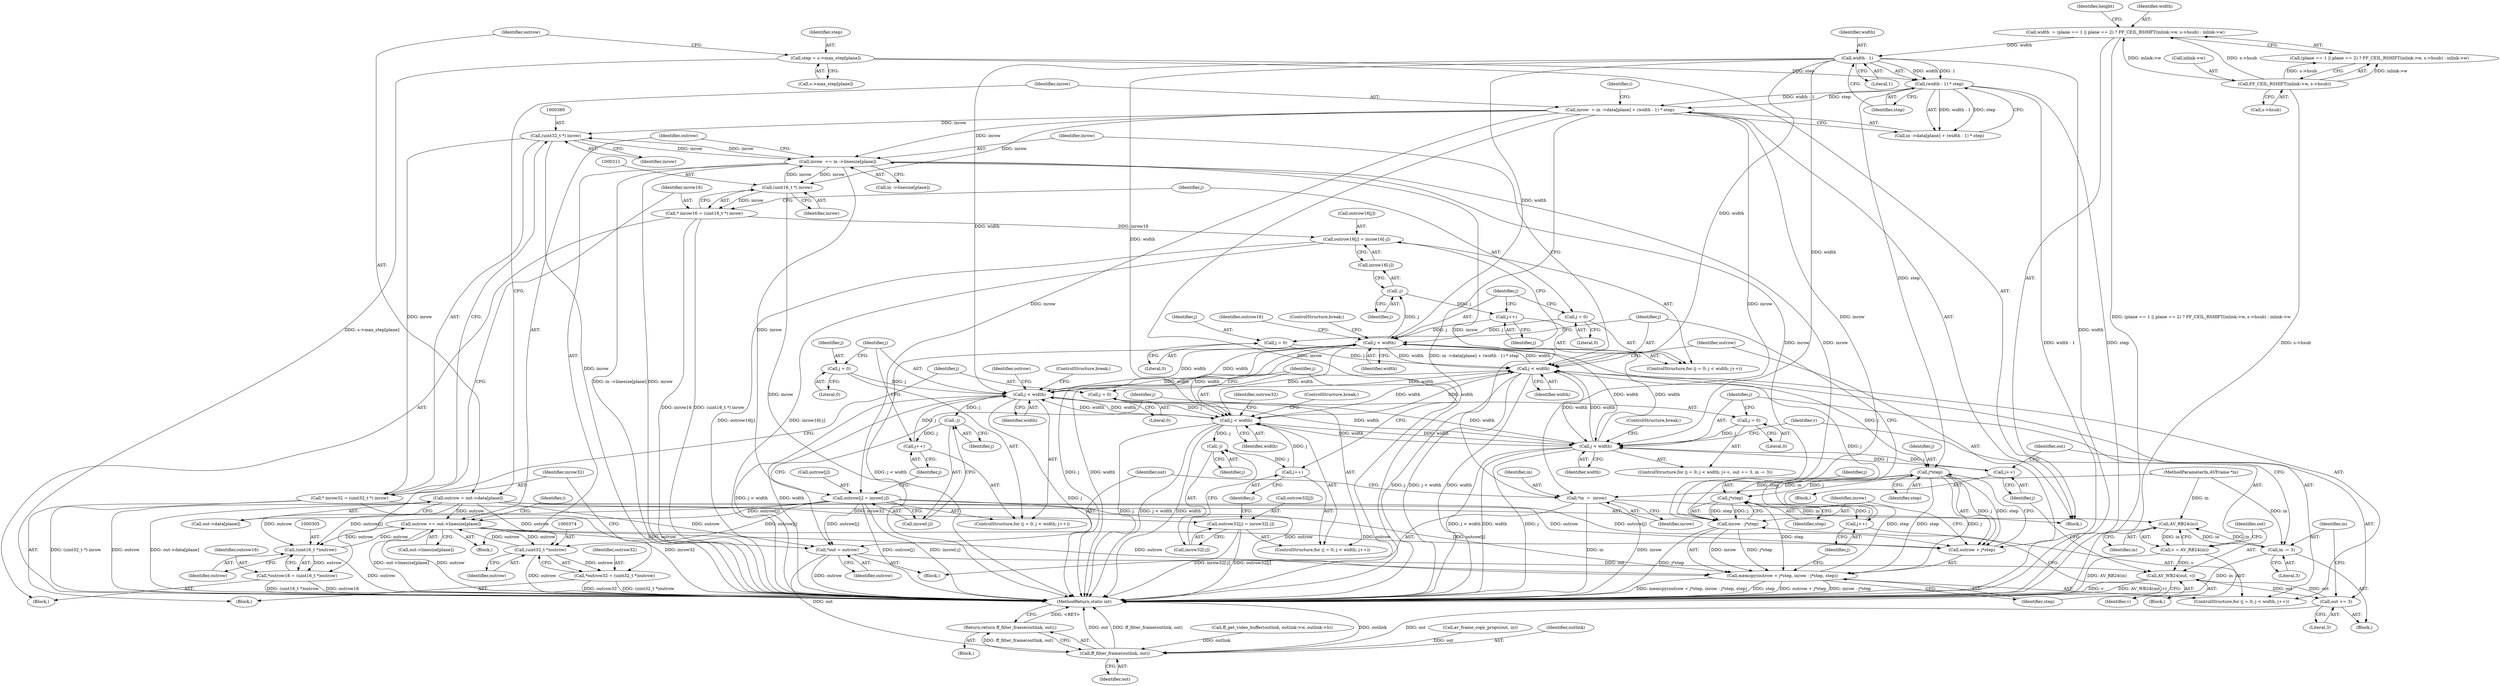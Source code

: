 digraph "0_FFmpeg_e43a0a232dbf6d3c161823c2e07c52e76227a1bc_4@pointer" {
"1000379" [label="(Call,(uint32_t *) inrow)"];
"1000254" [label="(Call,inrow  = in ->data[plane] + (width - 1) * step)"];
"1000262" [label="(Call,(width - 1) * step)"];
"1000263" [label="(Call,width - 1)"];
"1000199" [label="(Call,width  = (plane == 1 || plane == 2) ? FF_CEIL_RSHIFT(inlink->w, s->hsub) : inlink->w)"];
"1000209" [label="(Call,FF_CEIL_RSHIFT(inlink->w, s->hsub))"];
"1000240" [label="(Call,step = s->max_step[plane])"];
"1000422" [label="(Call,inrow  += in ->linesize[plane])"];
"1000310" [label="(Call,(uint16_t *) inrow)"];
"1000416" [label="(Call,inrow - j*step)"];
"1000418" [label="(Call,j*step)"];
"1000413" [label="(Call,j*step)"];
"1000405" [label="(Call,j < width)"];
"1000408" [label="(Call,j++)"];
"1000402" [label="(Call,j = 0)"];
"1000285" [label="(Call,j < width)"];
"1000288" [label="(Call,j++)"];
"1000296" [label="(Call,-j)"];
"1000282" [label="(Call,j = 0)"];
"1000317" [label="(Call,j < width)"];
"1000314" [label="(Call,j = 0)"];
"1000320" [label="(Call,j++)"];
"1000328" [label="(Call,-j)"];
"1000386" [label="(Call,j < width)"];
"1000383" [label="(Call,j = 0)"];
"1000389" [label="(Call,j++)"];
"1000397" [label="(Call,-j)"];
"1000345" [label="(Call,j < width)"];
"1000342" [label="(Call,j = 0)"];
"1000349" [label="(Call,j++)"];
"1000410" [label="(Call,memcpy(outrow + j*step, inrow - j*step, step))"];
"1000247" [label="(Call,outrow = out->data[plane])"];
"1000290" [label="(Call,outrow[j] = inrow[-j])"];
"1000429" [label="(Call,outrow += out->linesize[plane])"];
"1000373" [label="(Call,(uint32_t *)outrow)"];
"1000304" [label="(Call,(uint16_t *)outrow)"];
"1000379" [label="(Call,(uint32_t *) inrow)"];
"1000377" [label="(Call,* inrow32 = (uint32_t *) inrow)"];
"1000391" [label="(Call,outrow32[j] = inrow32[-j])"];
"1000302" [label="(Call,*outrow16 = (uint16_t *)outrow)"];
"1000338" [label="(Call,*out = outrow)"];
"1000364" [label="(Call,AV_WB24(out, v))"];
"1000352" [label="(Call,out += 3)"];
"1000440" [label="(Call,ff_filter_frame(outlink, out))"];
"1000439" [label="(Return,return ff_filter_frame(outlink, out);)"];
"1000371" [label="(Call,*outrow32 = (uint32_t *)outrow)"];
"1000411" [label="(Call,outrow + j*step)"];
"1000308" [label="(Call,* inrow16 = (uint16_t *) inrow)"];
"1000322" [label="(Call,outrow16[j] = inrow16[-j])"];
"1000334" [label="(Call,*in  =  inrow)"];
"1000362" [label="(Call,AV_RB24(in))"];
"1000355" [label="(Call,in -= 3)"];
"1000360" [label="(Call,v = AV_RB24(in))"];
"1000423" [label="(Identifier,inrow)"];
"1000263" [label="(Call,width - 1)"];
"1000249" [label="(Call,out->data[plane])"];
"1000357" [label="(Literal,3)"];
"1000422" [label="(Call,inrow  += in ->linesize[plane])"];
"1000371" [label="(Call,*outrow32 = (uint32_t *)outrow)"];
"1000393" [label="(Identifier,outrow32)"];
"1000384" [label="(Identifier,j)"];
"1000378" [label="(Identifier,inrow32)"];
"1000392" [label="(Call,outrow32[j])"];
"1000320" [label="(Call,j++)"];
"1000303" [label="(Identifier,outrow16)"];
"1000213" [label="(Call,s->hsub)"];
"1000199" [label="(Call,width  = (plane == 1 || plane == 2) ? FF_CEIL_RSHIFT(inlink->w, s->hsub) : inlink->w)"];
"1000406" [label="(Identifier,j)"];
"1000360" [label="(Call,v = AV_RB24(in))"];
"1000266" [label="(Identifier,step)"];
"1000297" [label="(Identifier,j)"];
"1000291" [label="(Call,outrow[j])"];
"1000292" [label="(Identifier,outrow)"];
"1000377" [label="(Call,* inrow32 = (uint32_t *) inrow)"];
"1000275" [label="(Identifier,i)"];
"1000281" [label="(ControlStructure,for (j = 0; j < width; j++))"];
"1000254" [label="(Call,inrow  = in ->data[plane] + (width - 1) * step)"];
"1000407" [label="(Identifier,width)"];
"1000345" [label="(Call,j < width)"];
"1000304" [label="(Call,(uint16_t *)outrow)"];
"1000391" [label="(Call,outrow32[j] = inrow32[-j])"];
"1000439" [label="(Return,return ff_filter_frame(outlink, out);)"];
"1000134" [label="(Call,ff_get_video_buffer(outlink, outlink->w, outlink->h))"];
"1000390" [label="(Identifier,j)"];
"1000440" [label="(Call,ff_filter_frame(outlink, out))"];
"1000282" [label="(Call,j = 0)"];
"1000312" [label="(Identifier,inrow)"];
"1000398" [label="(Identifier,j)"];
"1000410" [label="(Call,memcpy(outrow + j*step, inrow - j*step, step))"];
"1000419" [label="(Identifier,j)"];
"1000366" [label="(Identifier,v)"];
"1000349" [label="(Call,j++)"];
"1000344" [label="(Literal,0)"];
"1000369" [label="(Block,)"];
"1000356" [label="(Identifier,in)"];
"1000306" [label="(Identifier,outrow)"];
"1000361" [label="(Identifier,v)"];
"1000300" [label="(Block,)"];
"1000382" [label="(ControlStructure,for (j = 0; j < width; j++))"];
"1000430" [label="(Identifier,outrow)"];
"1000104" [label="(Block,)"];
"1000340" [label="(Identifier,outrow)"];
"1000288" [label="(Call,j++)"];
"1000373" [label="(Call,(uint32_t *)outrow)"];
"1000294" [label="(Call,inrow[-j])"];
"1000328" [label="(Call,-j)"];
"1000286" [label="(Identifier,j)"];
"1000339" [label="(Identifier,out)"];
"1000418" [label="(Call,j*step)"];
"1000309" [label="(Identifier,inrow16)"];
"1000283" [label="(Identifier,j)"];
"1000367" [label="(ControlStructure,break;)"];
"1000364" [label="(Call,AV_WB24(out, v))"];
"1000290" [label="(Call,outrow[j] = inrow[-j])"];
"1000329" [label="(Identifier,j)"];
"1000318" [label="(Identifier,j)"];
"1000412" [label="(Identifier,outrow)"];
"1000417" [label="(Identifier,inrow)"];
"1000363" [label="(Identifier,in)"];
"1000323" [label="(Call,outrow16[j])"];
"1000350" [label="(Identifier,j)"];
"1000381" [label="(Identifier,inrow)"];
"1000411" [label="(Call,outrow + j*step)"];
"1000385" [label="(Literal,0)"];
"1000346" [label="(Identifier,j)"];
"1000399" [label="(ControlStructure,break;)"];
"1000284" [label="(Literal,0)"];
"1000343" [label="(Identifier,j)"];
"1000375" [label="(Identifier,outrow)"];
"1000313" [label="(ControlStructure,for (j = 0; j < width; j++))"];
"1000287" [label="(Identifier,width)"];
"1000362" [label="(Call,AV_RB24(in))"];
"1000221" [label="(Identifier,height)"];
"1000332" [label="(Block,)"];
"1000421" [label="(Identifier,step)"];
"1000298" [label="(ControlStructure,break;)"];
"1000342" [label="(Call,j = 0)"];
"1000387" [label="(Identifier,j)"];
"1000240" [label="(Call,step = s->max_step[plane])"];
"1000354" [label="(Literal,3)"];
"1000324" [label="(Identifier,outrow16)"];
"1000403" [label="(Identifier,j)"];
"1000401" [label="(ControlStructure,for (j = 0; j < width; j++))"];
"1000103" [label="(MethodParameterIn,AVFrame *in)"];
"1000352" [label="(Call,out += 3)"];
"1000302" [label="(Call,*outrow16 = (uint16_t *)outrow)"];
"1000424" [label="(Call,in ->linesize[plane])"];
"1000413" [label="(Call,j*step)"];
"1000201" [label="(Call,(plane == 1 || plane == 2) ? FF_CEIL_RSHIFT(inlink->w, s->hsub) : inlink->w)"];
"1000315" [label="(Identifier,j)"];
"1000317" [label="(Call,j < width)"];
"1000395" [label="(Call,inrow32[-j])"];
"1000247" [label="(Call,outrow = out->data[plane])"];
"1000256" [label="(Call,in ->data[plane] + (width - 1) * step)"];
"1000209" [label="(Call,FF_CEIL_RSHIFT(inlink->w, s->hsub))"];
"1000296" [label="(Call,-j)"];
"1000358" [label="(Block,)"];
"1000200" [label="(Identifier,width)"];
"1000314" [label="(Call,j = 0)"];
"1000264" [label="(Identifier,width)"];
"1000330" [label="(ControlStructure,break;)"];
"1000338" [label="(Call,*out = outrow)"];
"1000348" [label="(Block,)"];
"1000322" [label="(Call,outrow16[j] = inrow16[-j])"];
"1000443" [label="(MethodReturn,static int)"];
"1000310" [label="(Call,(uint16_t *) inrow)"];
"1000429" [label="(Call,outrow += out->linesize[plane])"];
"1000431" [label="(Call,out->linesize[plane])"];
"1000409" [label="(Identifier,j)"];
"1000351" [label="(Block,)"];
"1000388" [label="(Identifier,width)"];
"1000248" [label="(Identifier,outrow)"];
"1000197" [label="(Block,)"];
"1000269" [label="(Identifier,i)"];
"1000397" [label="(Call,-j)"];
"1000326" [label="(Call,inrow16[-j])"];
"1000386" [label="(Call,j < width)"];
"1000265" [label="(Literal,1)"];
"1000365" [label="(Identifier,out)"];
"1000415" [label="(Identifier,step)"];
"1000416" [label="(Call,inrow - j*step)"];
"1000402" [label="(Call,j = 0)"];
"1000334" [label="(Call,*in  =  inrow)"];
"1000242" [label="(Call,s->max_step[plane])"];
"1000383" [label="(Call,j = 0)"];
"1000262" [label="(Call,(width - 1) * step)"];
"1000210" [label="(Call,inlink->w)"];
"1000389" [label="(Call,j++)"];
"1000289" [label="(Identifier,j)"];
"1000372" [label="(Identifier,outrow32)"];
"1000404" [label="(Literal,0)"];
"1000341" [label="(ControlStructure,for (j = 0; j < width; j++, out += 3, in -= 3))"];
"1000241" [label="(Identifier,step)"];
"1000308" [label="(Call,* inrow16 = (uint16_t *) inrow)"];
"1000408" [label="(Call,j++)"];
"1000347" [label="(Identifier,width)"];
"1000442" [label="(Identifier,out)"];
"1000335" [label="(Identifier,in)"];
"1000379" [label="(Call,(uint32_t *) inrow)"];
"1000355" [label="(Call,in -= 3)"];
"1000285" [label="(Call,j < width)"];
"1000414" [label="(Identifier,j)"];
"1000319" [label="(Identifier,width)"];
"1000316" [label="(Literal,0)"];
"1000321" [label="(Identifier,j)"];
"1000152" [label="(Call,av_frame_copy_props(out, in))"];
"1000353" [label="(Identifier,out)"];
"1000336" [label="(Identifier,inrow)"];
"1000276" [label="(Block,)"];
"1000420" [label="(Identifier,step)"];
"1000441" [label="(Identifier,outlink)"];
"1000255" [label="(Identifier,inrow)"];
"1000405" [label="(Call,j < width)"];
"1000379" -> "1000377"  [label="AST: "];
"1000379" -> "1000381"  [label="CFG: "];
"1000380" -> "1000379"  [label="AST: "];
"1000381" -> "1000379"  [label="AST: "];
"1000377" -> "1000379"  [label="CFG: "];
"1000379" -> "1000443"  [label="DDG: inrow"];
"1000379" -> "1000377"  [label="DDG: inrow"];
"1000254" -> "1000379"  [label="DDG: inrow"];
"1000422" -> "1000379"  [label="DDG: inrow"];
"1000379" -> "1000422"  [label="DDG: inrow"];
"1000254" -> "1000197"  [label="AST: "];
"1000254" -> "1000256"  [label="CFG: "];
"1000255" -> "1000254"  [label="AST: "];
"1000256" -> "1000254"  [label="AST: "];
"1000269" -> "1000254"  [label="CFG: "];
"1000254" -> "1000443"  [label="DDG: inrow"];
"1000254" -> "1000443"  [label="DDG: in ->data[plane] + (width - 1) * step"];
"1000262" -> "1000254"  [label="DDG: width - 1"];
"1000262" -> "1000254"  [label="DDG: step"];
"1000254" -> "1000290"  [label="DDG: inrow"];
"1000254" -> "1000310"  [label="DDG: inrow"];
"1000254" -> "1000334"  [label="DDG: inrow"];
"1000254" -> "1000416"  [label="DDG: inrow"];
"1000254" -> "1000422"  [label="DDG: inrow"];
"1000262" -> "1000256"  [label="AST: "];
"1000262" -> "1000266"  [label="CFG: "];
"1000263" -> "1000262"  [label="AST: "];
"1000266" -> "1000262"  [label="AST: "];
"1000256" -> "1000262"  [label="CFG: "];
"1000262" -> "1000443"  [label="DDG: width - 1"];
"1000262" -> "1000443"  [label="DDG: step"];
"1000262" -> "1000256"  [label="DDG: width - 1"];
"1000262" -> "1000256"  [label="DDG: step"];
"1000263" -> "1000262"  [label="DDG: width"];
"1000263" -> "1000262"  [label="DDG: 1"];
"1000240" -> "1000262"  [label="DDG: step"];
"1000262" -> "1000413"  [label="DDG: step"];
"1000263" -> "1000265"  [label="CFG: "];
"1000264" -> "1000263"  [label="AST: "];
"1000265" -> "1000263"  [label="AST: "];
"1000266" -> "1000263"  [label="CFG: "];
"1000263" -> "1000443"  [label="DDG: width"];
"1000199" -> "1000263"  [label="DDG: width"];
"1000263" -> "1000285"  [label="DDG: width"];
"1000263" -> "1000317"  [label="DDG: width"];
"1000263" -> "1000345"  [label="DDG: width"];
"1000263" -> "1000386"  [label="DDG: width"];
"1000263" -> "1000405"  [label="DDG: width"];
"1000199" -> "1000197"  [label="AST: "];
"1000199" -> "1000201"  [label="CFG: "];
"1000200" -> "1000199"  [label="AST: "];
"1000201" -> "1000199"  [label="AST: "];
"1000221" -> "1000199"  [label="CFG: "];
"1000199" -> "1000443"  [label="DDG: (plane == 1 || plane == 2) ? FF_CEIL_RSHIFT(inlink->w, s->hsub) : inlink->w"];
"1000209" -> "1000199"  [label="DDG: inlink->w"];
"1000209" -> "1000199"  [label="DDG: s->hsub"];
"1000209" -> "1000201"  [label="AST: "];
"1000209" -> "1000213"  [label="CFG: "];
"1000210" -> "1000209"  [label="AST: "];
"1000213" -> "1000209"  [label="AST: "];
"1000201" -> "1000209"  [label="CFG: "];
"1000209" -> "1000443"  [label="DDG: s->hsub"];
"1000209" -> "1000201"  [label="DDG: inlink->w"];
"1000209" -> "1000201"  [label="DDG: s->hsub"];
"1000240" -> "1000197"  [label="AST: "];
"1000240" -> "1000242"  [label="CFG: "];
"1000241" -> "1000240"  [label="AST: "];
"1000242" -> "1000240"  [label="AST: "];
"1000248" -> "1000240"  [label="CFG: "];
"1000240" -> "1000443"  [label="DDG: s->max_step[plane]"];
"1000422" -> "1000276"  [label="AST: "];
"1000422" -> "1000424"  [label="CFG: "];
"1000423" -> "1000422"  [label="AST: "];
"1000424" -> "1000422"  [label="AST: "];
"1000430" -> "1000422"  [label="CFG: "];
"1000422" -> "1000443"  [label="DDG: inrow"];
"1000422" -> "1000443"  [label="DDG: in ->linesize[plane]"];
"1000422" -> "1000290"  [label="DDG: inrow"];
"1000422" -> "1000310"  [label="DDG: inrow"];
"1000422" -> "1000334"  [label="DDG: inrow"];
"1000422" -> "1000416"  [label="DDG: inrow"];
"1000310" -> "1000422"  [label="DDG: inrow"];
"1000416" -> "1000422"  [label="DDG: inrow"];
"1000310" -> "1000308"  [label="AST: "];
"1000310" -> "1000312"  [label="CFG: "];
"1000311" -> "1000310"  [label="AST: "];
"1000312" -> "1000310"  [label="AST: "];
"1000308" -> "1000310"  [label="CFG: "];
"1000310" -> "1000443"  [label="DDG: inrow"];
"1000310" -> "1000308"  [label="DDG: inrow"];
"1000416" -> "1000410"  [label="AST: "];
"1000416" -> "1000418"  [label="CFG: "];
"1000417" -> "1000416"  [label="AST: "];
"1000418" -> "1000416"  [label="AST: "];
"1000421" -> "1000416"  [label="CFG: "];
"1000416" -> "1000443"  [label="DDG: j*step"];
"1000416" -> "1000410"  [label="DDG: inrow"];
"1000416" -> "1000410"  [label="DDG: j*step"];
"1000418" -> "1000416"  [label="DDG: j"];
"1000418" -> "1000416"  [label="DDG: step"];
"1000418" -> "1000420"  [label="CFG: "];
"1000419" -> "1000418"  [label="AST: "];
"1000420" -> "1000418"  [label="AST: "];
"1000418" -> "1000408"  [label="DDG: j"];
"1000413" -> "1000418"  [label="DDG: j"];
"1000413" -> "1000418"  [label="DDG: step"];
"1000418" -> "1000410"  [label="DDG: step"];
"1000413" -> "1000411"  [label="AST: "];
"1000413" -> "1000415"  [label="CFG: "];
"1000414" -> "1000413"  [label="AST: "];
"1000415" -> "1000413"  [label="AST: "];
"1000411" -> "1000413"  [label="CFG: "];
"1000413" -> "1000410"  [label="DDG: j"];
"1000413" -> "1000410"  [label="DDG: step"];
"1000413" -> "1000411"  [label="DDG: j"];
"1000413" -> "1000411"  [label="DDG: step"];
"1000405" -> "1000413"  [label="DDG: j"];
"1000410" -> "1000413"  [label="DDG: step"];
"1000405" -> "1000401"  [label="AST: "];
"1000405" -> "1000407"  [label="CFG: "];
"1000406" -> "1000405"  [label="AST: "];
"1000407" -> "1000405"  [label="AST: "];
"1000412" -> "1000405"  [label="CFG: "];
"1000423" -> "1000405"  [label="CFG: "];
"1000405" -> "1000443"  [label="DDG: j < width"];
"1000405" -> "1000443"  [label="DDG: width"];
"1000405" -> "1000443"  [label="DDG: j"];
"1000405" -> "1000285"  [label="DDG: width"];
"1000405" -> "1000317"  [label="DDG: width"];
"1000405" -> "1000345"  [label="DDG: width"];
"1000405" -> "1000386"  [label="DDG: width"];
"1000408" -> "1000405"  [label="DDG: j"];
"1000402" -> "1000405"  [label="DDG: j"];
"1000285" -> "1000405"  [label="DDG: width"];
"1000317" -> "1000405"  [label="DDG: width"];
"1000386" -> "1000405"  [label="DDG: width"];
"1000345" -> "1000405"  [label="DDG: width"];
"1000408" -> "1000401"  [label="AST: "];
"1000408" -> "1000409"  [label="CFG: "];
"1000409" -> "1000408"  [label="AST: "];
"1000406" -> "1000408"  [label="CFG: "];
"1000402" -> "1000401"  [label="AST: "];
"1000402" -> "1000404"  [label="CFG: "];
"1000403" -> "1000402"  [label="AST: "];
"1000404" -> "1000402"  [label="AST: "];
"1000406" -> "1000402"  [label="CFG: "];
"1000285" -> "1000281"  [label="AST: "];
"1000285" -> "1000287"  [label="CFG: "];
"1000286" -> "1000285"  [label="AST: "];
"1000287" -> "1000285"  [label="AST: "];
"1000292" -> "1000285"  [label="CFG: "];
"1000298" -> "1000285"  [label="CFG: "];
"1000285" -> "1000443"  [label="DDG: j"];
"1000285" -> "1000443"  [label="DDG: j < width"];
"1000285" -> "1000443"  [label="DDG: width"];
"1000288" -> "1000285"  [label="DDG: j"];
"1000282" -> "1000285"  [label="DDG: j"];
"1000317" -> "1000285"  [label="DDG: width"];
"1000386" -> "1000285"  [label="DDG: width"];
"1000345" -> "1000285"  [label="DDG: width"];
"1000285" -> "1000296"  [label="DDG: j"];
"1000285" -> "1000317"  [label="DDG: width"];
"1000285" -> "1000345"  [label="DDG: width"];
"1000285" -> "1000386"  [label="DDG: width"];
"1000288" -> "1000281"  [label="AST: "];
"1000288" -> "1000289"  [label="CFG: "];
"1000289" -> "1000288"  [label="AST: "];
"1000286" -> "1000288"  [label="CFG: "];
"1000296" -> "1000288"  [label="DDG: j"];
"1000296" -> "1000294"  [label="AST: "];
"1000296" -> "1000297"  [label="CFG: "];
"1000297" -> "1000296"  [label="AST: "];
"1000294" -> "1000296"  [label="CFG: "];
"1000282" -> "1000281"  [label="AST: "];
"1000282" -> "1000284"  [label="CFG: "];
"1000283" -> "1000282"  [label="AST: "];
"1000284" -> "1000282"  [label="AST: "];
"1000286" -> "1000282"  [label="CFG: "];
"1000317" -> "1000313"  [label="AST: "];
"1000317" -> "1000319"  [label="CFG: "];
"1000318" -> "1000317"  [label="AST: "];
"1000319" -> "1000317"  [label="AST: "];
"1000324" -> "1000317"  [label="CFG: "];
"1000330" -> "1000317"  [label="CFG: "];
"1000317" -> "1000443"  [label="DDG: j"];
"1000317" -> "1000443"  [label="DDG: width"];
"1000317" -> "1000443"  [label="DDG: j < width"];
"1000314" -> "1000317"  [label="DDG: j"];
"1000320" -> "1000317"  [label="DDG: j"];
"1000386" -> "1000317"  [label="DDG: width"];
"1000345" -> "1000317"  [label="DDG: width"];
"1000317" -> "1000328"  [label="DDG: j"];
"1000317" -> "1000345"  [label="DDG: width"];
"1000317" -> "1000386"  [label="DDG: width"];
"1000314" -> "1000313"  [label="AST: "];
"1000314" -> "1000316"  [label="CFG: "];
"1000315" -> "1000314"  [label="AST: "];
"1000316" -> "1000314"  [label="AST: "];
"1000318" -> "1000314"  [label="CFG: "];
"1000320" -> "1000313"  [label="AST: "];
"1000320" -> "1000321"  [label="CFG: "];
"1000321" -> "1000320"  [label="AST: "];
"1000318" -> "1000320"  [label="CFG: "];
"1000328" -> "1000320"  [label="DDG: j"];
"1000328" -> "1000326"  [label="AST: "];
"1000328" -> "1000329"  [label="CFG: "];
"1000329" -> "1000328"  [label="AST: "];
"1000326" -> "1000328"  [label="CFG: "];
"1000386" -> "1000382"  [label="AST: "];
"1000386" -> "1000388"  [label="CFG: "];
"1000387" -> "1000386"  [label="AST: "];
"1000388" -> "1000386"  [label="AST: "];
"1000393" -> "1000386"  [label="CFG: "];
"1000399" -> "1000386"  [label="CFG: "];
"1000386" -> "1000443"  [label="DDG: width"];
"1000386" -> "1000443"  [label="DDG: j"];
"1000386" -> "1000443"  [label="DDG: j < width"];
"1000386" -> "1000345"  [label="DDG: width"];
"1000383" -> "1000386"  [label="DDG: j"];
"1000389" -> "1000386"  [label="DDG: j"];
"1000345" -> "1000386"  [label="DDG: width"];
"1000386" -> "1000397"  [label="DDG: j"];
"1000383" -> "1000382"  [label="AST: "];
"1000383" -> "1000385"  [label="CFG: "];
"1000384" -> "1000383"  [label="AST: "];
"1000385" -> "1000383"  [label="AST: "];
"1000387" -> "1000383"  [label="CFG: "];
"1000389" -> "1000382"  [label="AST: "];
"1000389" -> "1000390"  [label="CFG: "];
"1000390" -> "1000389"  [label="AST: "];
"1000387" -> "1000389"  [label="CFG: "];
"1000397" -> "1000389"  [label="DDG: j"];
"1000397" -> "1000395"  [label="AST: "];
"1000397" -> "1000398"  [label="CFG: "];
"1000398" -> "1000397"  [label="AST: "];
"1000395" -> "1000397"  [label="CFG: "];
"1000345" -> "1000341"  [label="AST: "];
"1000345" -> "1000347"  [label="CFG: "];
"1000346" -> "1000345"  [label="AST: "];
"1000347" -> "1000345"  [label="AST: "];
"1000361" -> "1000345"  [label="CFG: "];
"1000367" -> "1000345"  [label="CFG: "];
"1000345" -> "1000443"  [label="DDG: width"];
"1000345" -> "1000443"  [label="DDG: j"];
"1000345" -> "1000443"  [label="DDG: j < width"];
"1000342" -> "1000345"  [label="DDG: j"];
"1000349" -> "1000345"  [label="DDG: j"];
"1000345" -> "1000349"  [label="DDG: j"];
"1000342" -> "1000341"  [label="AST: "];
"1000342" -> "1000344"  [label="CFG: "];
"1000343" -> "1000342"  [label="AST: "];
"1000344" -> "1000342"  [label="AST: "];
"1000346" -> "1000342"  [label="CFG: "];
"1000349" -> "1000348"  [label="AST: "];
"1000349" -> "1000350"  [label="CFG: "];
"1000350" -> "1000349"  [label="AST: "];
"1000353" -> "1000349"  [label="CFG: "];
"1000410" -> "1000401"  [label="AST: "];
"1000410" -> "1000421"  [label="CFG: "];
"1000411" -> "1000410"  [label="AST: "];
"1000421" -> "1000410"  [label="AST: "];
"1000409" -> "1000410"  [label="CFG: "];
"1000410" -> "1000443"  [label="DDG: outrow + j*step"];
"1000410" -> "1000443"  [label="DDG: inrow - j*step"];
"1000410" -> "1000443"  [label="DDG: memcpy(outrow + j*step, inrow - j*step, step)"];
"1000410" -> "1000443"  [label="DDG: step"];
"1000247" -> "1000410"  [label="DDG: outrow"];
"1000290" -> "1000410"  [label="DDG: outrow[j]"];
"1000429" -> "1000410"  [label="DDG: outrow"];
"1000247" -> "1000197"  [label="AST: "];
"1000247" -> "1000249"  [label="CFG: "];
"1000248" -> "1000247"  [label="AST: "];
"1000249" -> "1000247"  [label="AST: "];
"1000255" -> "1000247"  [label="CFG: "];
"1000247" -> "1000443"  [label="DDG: outrow"];
"1000247" -> "1000443"  [label="DDG: out->data[plane]"];
"1000247" -> "1000304"  [label="DDG: outrow"];
"1000247" -> "1000338"  [label="DDG: outrow"];
"1000247" -> "1000373"  [label="DDG: outrow"];
"1000247" -> "1000411"  [label="DDG: outrow"];
"1000247" -> "1000429"  [label="DDG: outrow"];
"1000290" -> "1000281"  [label="AST: "];
"1000290" -> "1000294"  [label="CFG: "];
"1000291" -> "1000290"  [label="AST: "];
"1000294" -> "1000290"  [label="AST: "];
"1000289" -> "1000290"  [label="CFG: "];
"1000290" -> "1000443"  [label="DDG: outrow[j]"];
"1000290" -> "1000443"  [label="DDG: inrow[-j]"];
"1000290" -> "1000304"  [label="DDG: outrow[j]"];
"1000290" -> "1000338"  [label="DDG: outrow[j]"];
"1000290" -> "1000373"  [label="DDG: outrow[j]"];
"1000290" -> "1000411"  [label="DDG: outrow[j]"];
"1000290" -> "1000429"  [label="DDG: outrow[j]"];
"1000429" -> "1000276"  [label="AST: "];
"1000429" -> "1000431"  [label="CFG: "];
"1000430" -> "1000429"  [label="AST: "];
"1000431" -> "1000429"  [label="AST: "];
"1000275" -> "1000429"  [label="CFG: "];
"1000429" -> "1000443"  [label="DDG: out->linesize[plane]"];
"1000429" -> "1000443"  [label="DDG: outrow"];
"1000429" -> "1000304"  [label="DDG: outrow"];
"1000429" -> "1000338"  [label="DDG: outrow"];
"1000429" -> "1000373"  [label="DDG: outrow"];
"1000429" -> "1000411"  [label="DDG: outrow"];
"1000373" -> "1000429"  [label="DDG: outrow"];
"1000304" -> "1000429"  [label="DDG: outrow"];
"1000373" -> "1000371"  [label="AST: "];
"1000373" -> "1000375"  [label="CFG: "];
"1000374" -> "1000373"  [label="AST: "];
"1000375" -> "1000373"  [label="AST: "];
"1000371" -> "1000373"  [label="CFG: "];
"1000373" -> "1000443"  [label="DDG: outrow"];
"1000373" -> "1000371"  [label="DDG: outrow"];
"1000304" -> "1000302"  [label="AST: "];
"1000304" -> "1000306"  [label="CFG: "];
"1000305" -> "1000304"  [label="AST: "];
"1000306" -> "1000304"  [label="AST: "];
"1000302" -> "1000304"  [label="CFG: "];
"1000304" -> "1000443"  [label="DDG: outrow"];
"1000304" -> "1000302"  [label="DDG: outrow"];
"1000377" -> "1000369"  [label="AST: "];
"1000378" -> "1000377"  [label="AST: "];
"1000384" -> "1000377"  [label="CFG: "];
"1000377" -> "1000443"  [label="DDG: (uint32_t *) inrow"];
"1000377" -> "1000443"  [label="DDG: inrow32"];
"1000377" -> "1000391"  [label="DDG: inrow32"];
"1000391" -> "1000382"  [label="AST: "];
"1000391" -> "1000395"  [label="CFG: "];
"1000392" -> "1000391"  [label="AST: "];
"1000395" -> "1000391"  [label="AST: "];
"1000390" -> "1000391"  [label="CFG: "];
"1000391" -> "1000443"  [label="DDG: outrow32[j]"];
"1000391" -> "1000443"  [label="DDG: inrow32[-j]"];
"1000302" -> "1000300"  [label="AST: "];
"1000303" -> "1000302"  [label="AST: "];
"1000309" -> "1000302"  [label="CFG: "];
"1000302" -> "1000443"  [label="DDG: (uint16_t *)outrow"];
"1000302" -> "1000443"  [label="DDG: outrow16"];
"1000338" -> "1000332"  [label="AST: "];
"1000338" -> "1000340"  [label="CFG: "];
"1000339" -> "1000338"  [label="AST: "];
"1000340" -> "1000338"  [label="AST: "];
"1000343" -> "1000338"  [label="CFG: "];
"1000338" -> "1000443"  [label="DDG: outrow"];
"1000338" -> "1000364"  [label="DDG: out"];
"1000338" -> "1000440"  [label="DDG: out"];
"1000364" -> "1000358"  [label="AST: "];
"1000364" -> "1000366"  [label="CFG: "];
"1000365" -> "1000364"  [label="AST: "];
"1000366" -> "1000364"  [label="AST: "];
"1000350" -> "1000364"  [label="CFG: "];
"1000364" -> "1000443"  [label="DDG: AV_WB24(out, v)"];
"1000364" -> "1000443"  [label="DDG: v"];
"1000364" -> "1000352"  [label="DDG: out"];
"1000352" -> "1000364"  [label="DDG: out"];
"1000360" -> "1000364"  [label="DDG: v"];
"1000352" -> "1000351"  [label="AST: "];
"1000352" -> "1000354"  [label="CFG: "];
"1000353" -> "1000352"  [label="AST: "];
"1000354" -> "1000352"  [label="AST: "];
"1000356" -> "1000352"  [label="CFG: "];
"1000352" -> "1000440"  [label="DDG: out"];
"1000440" -> "1000439"  [label="AST: "];
"1000440" -> "1000442"  [label="CFG: "];
"1000441" -> "1000440"  [label="AST: "];
"1000442" -> "1000440"  [label="AST: "];
"1000439" -> "1000440"  [label="CFG: "];
"1000440" -> "1000443"  [label="DDG: out"];
"1000440" -> "1000443"  [label="DDG: ff_filter_frame(outlink, out)"];
"1000440" -> "1000443"  [label="DDG: outlink"];
"1000440" -> "1000439"  [label="DDG: ff_filter_frame(outlink, out)"];
"1000134" -> "1000440"  [label="DDG: outlink"];
"1000152" -> "1000440"  [label="DDG: out"];
"1000439" -> "1000104"  [label="AST: "];
"1000443" -> "1000439"  [label="CFG: "];
"1000439" -> "1000443"  [label="DDG: <RET>"];
"1000371" -> "1000369"  [label="AST: "];
"1000372" -> "1000371"  [label="AST: "];
"1000378" -> "1000371"  [label="CFG: "];
"1000371" -> "1000443"  [label="DDG: (uint32_t *)outrow"];
"1000371" -> "1000443"  [label="DDG: outrow32"];
"1000412" -> "1000411"  [label="AST: "];
"1000417" -> "1000411"  [label="CFG: "];
"1000308" -> "1000300"  [label="AST: "];
"1000309" -> "1000308"  [label="AST: "];
"1000315" -> "1000308"  [label="CFG: "];
"1000308" -> "1000443"  [label="DDG: (uint16_t *) inrow"];
"1000308" -> "1000443"  [label="DDG: inrow16"];
"1000308" -> "1000322"  [label="DDG: inrow16"];
"1000322" -> "1000313"  [label="AST: "];
"1000322" -> "1000326"  [label="CFG: "];
"1000323" -> "1000322"  [label="AST: "];
"1000326" -> "1000322"  [label="AST: "];
"1000321" -> "1000322"  [label="CFG: "];
"1000322" -> "1000443"  [label="DDG: inrow16[-j]"];
"1000322" -> "1000443"  [label="DDG: outrow16[j]"];
"1000334" -> "1000332"  [label="AST: "];
"1000334" -> "1000336"  [label="CFG: "];
"1000335" -> "1000334"  [label="AST: "];
"1000336" -> "1000334"  [label="AST: "];
"1000339" -> "1000334"  [label="CFG: "];
"1000334" -> "1000443"  [label="DDG: inrow"];
"1000334" -> "1000443"  [label="DDG: in"];
"1000103" -> "1000334"  [label="DDG: in"];
"1000334" -> "1000362"  [label="DDG: in"];
"1000362" -> "1000360"  [label="AST: "];
"1000362" -> "1000363"  [label="CFG: "];
"1000363" -> "1000362"  [label="AST: "];
"1000360" -> "1000362"  [label="CFG: "];
"1000362" -> "1000355"  [label="DDG: in"];
"1000362" -> "1000360"  [label="DDG: in"];
"1000355" -> "1000362"  [label="DDG: in"];
"1000103" -> "1000362"  [label="DDG: in"];
"1000355" -> "1000351"  [label="AST: "];
"1000355" -> "1000357"  [label="CFG: "];
"1000356" -> "1000355"  [label="AST: "];
"1000357" -> "1000355"  [label="AST: "];
"1000346" -> "1000355"  [label="CFG: "];
"1000355" -> "1000443"  [label="DDG: in"];
"1000103" -> "1000355"  [label="DDG: in"];
"1000360" -> "1000358"  [label="AST: "];
"1000361" -> "1000360"  [label="AST: "];
"1000365" -> "1000360"  [label="CFG: "];
"1000360" -> "1000443"  [label="DDG: AV_RB24(in)"];
}
